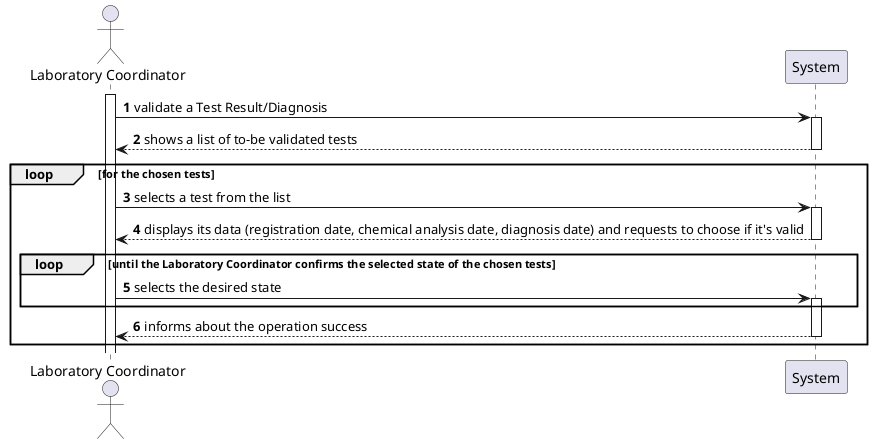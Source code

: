 @startuml
autonumber

actor "Laboratory Coordinator" as labC
activate labC

labC -> System ++: validate a Test Result/Diagnosis
System --> labC --: shows a list of to-be validated tests
loop for the chosen tests
labC -> System ++: selects a test from the list
System -->  labC --: displays its data (registration date, chemical analysis date, diagnosis date) and requests to choose if it's valid
loop until the Laboratory Coordinator confirms the selected state of the chosen tests
labC ->  System ++: selects the desired state
end
System --> labC --: informs about the operation success
end

@enduml